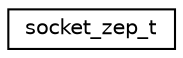 digraph "Graphical Class Hierarchy"
{
 // LATEX_PDF_SIZE
  edge [fontname="Helvetica",fontsize="10",labelfontname="Helvetica",labelfontsize="10"];
  node [fontname="Helvetica",fontsize="10",shape=record];
  rankdir="LR";
  Node0 [label="socket_zep_t",height=0.2,width=0.4,color="black", fillcolor="white", style="filled",URL="$structsocket__zep__t.html",tooltip="ZEP device state."];
}
